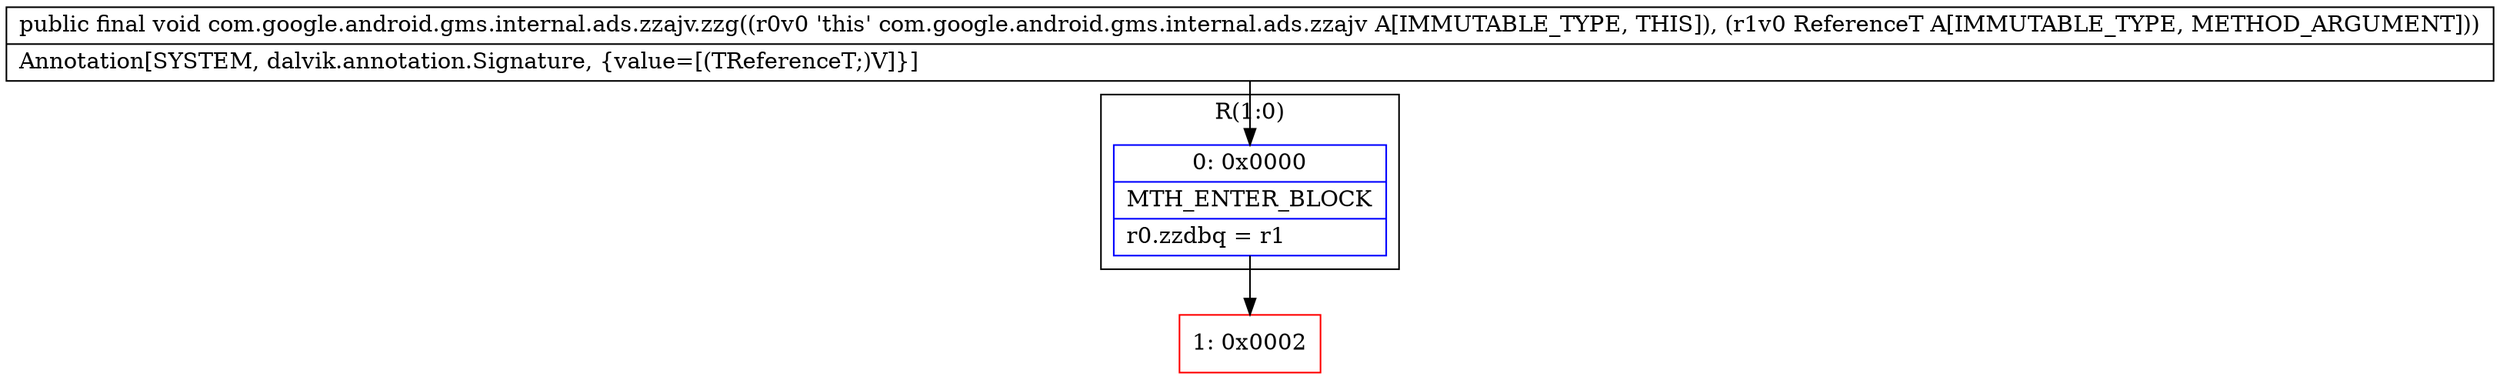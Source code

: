 digraph "CFG forcom.google.android.gms.internal.ads.zzajv.zzg(Ljava\/lang\/Object;)V" {
subgraph cluster_Region_2103881478 {
label = "R(1:0)";
node [shape=record,color=blue];
Node_0 [shape=record,label="{0\:\ 0x0000|MTH_ENTER_BLOCK\l|r0.zzdbq = r1\l}"];
}
Node_1 [shape=record,color=red,label="{1\:\ 0x0002}"];
MethodNode[shape=record,label="{public final void com.google.android.gms.internal.ads.zzajv.zzg((r0v0 'this' com.google.android.gms.internal.ads.zzajv A[IMMUTABLE_TYPE, THIS]), (r1v0 ReferenceT A[IMMUTABLE_TYPE, METHOD_ARGUMENT]))  | Annotation[SYSTEM, dalvik.annotation.Signature, \{value=[(TReferenceT;)V]\}]\l}"];
MethodNode -> Node_0;
Node_0 -> Node_1;
}


